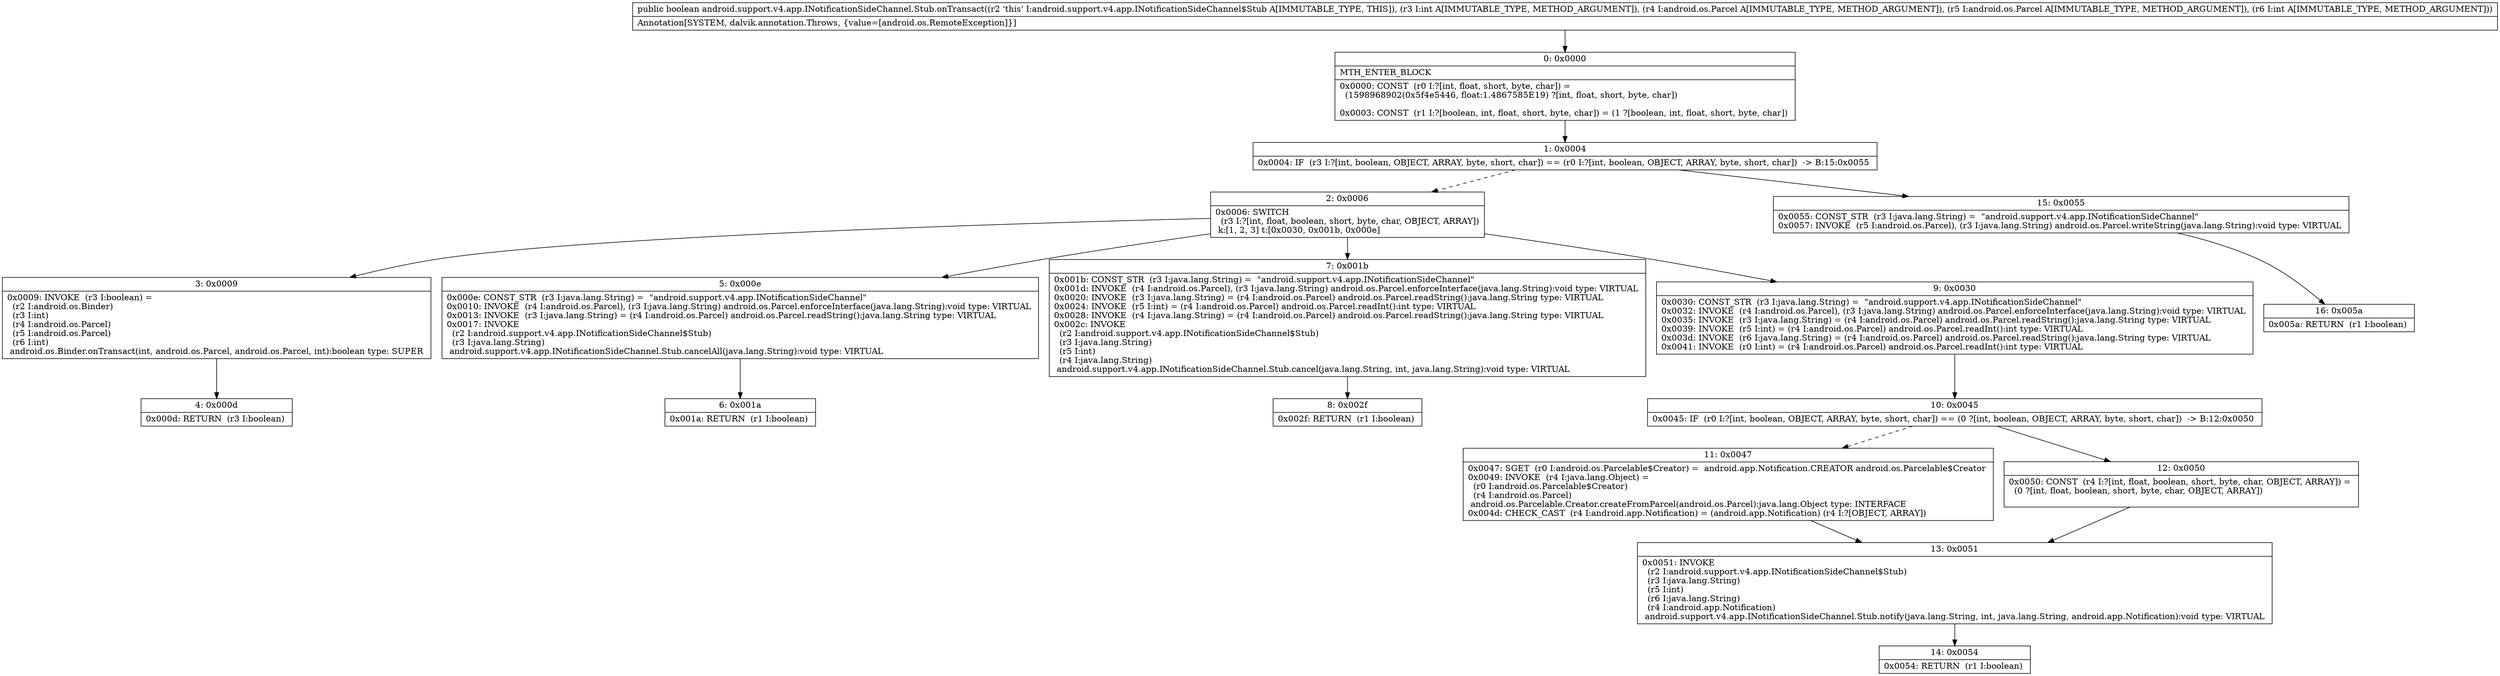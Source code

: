 digraph "CFG forandroid.support.v4.app.INotificationSideChannel.Stub.onTransact(ILandroid\/os\/Parcel;Landroid\/os\/Parcel;I)Z" {
Node_0 [shape=record,label="{0\:\ 0x0000|MTH_ENTER_BLOCK\l|0x0000: CONST  (r0 I:?[int, float, short, byte, char]) = \l  (1598968902(0x5f4e5446, float:1.4867585E19) ?[int, float, short, byte, char])\l \l0x0003: CONST  (r1 I:?[boolean, int, float, short, byte, char]) = (1 ?[boolean, int, float, short, byte, char]) \l}"];
Node_1 [shape=record,label="{1\:\ 0x0004|0x0004: IF  (r3 I:?[int, boolean, OBJECT, ARRAY, byte, short, char]) == (r0 I:?[int, boolean, OBJECT, ARRAY, byte, short, char])  \-\> B:15:0x0055 \l}"];
Node_2 [shape=record,label="{2\:\ 0x0006|0x0006: SWITCH  \l  (r3 I:?[int, float, boolean, short, byte, char, OBJECT, ARRAY])\l k:[1, 2, 3] t:[0x0030, 0x001b, 0x000e] \l}"];
Node_3 [shape=record,label="{3\:\ 0x0009|0x0009: INVOKE  (r3 I:boolean) = \l  (r2 I:android.os.Binder)\l  (r3 I:int)\l  (r4 I:android.os.Parcel)\l  (r5 I:android.os.Parcel)\l  (r6 I:int)\l android.os.Binder.onTransact(int, android.os.Parcel, android.os.Parcel, int):boolean type: SUPER \l}"];
Node_4 [shape=record,label="{4\:\ 0x000d|0x000d: RETURN  (r3 I:boolean) \l}"];
Node_5 [shape=record,label="{5\:\ 0x000e|0x000e: CONST_STR  (r3 I:java.lang.String) =  \"android.support.v4.app.INotificationSideChannel\" \l0x0010: INVOKE  (r4 I:android.os.Parcel), (r3 I:java.lang.String) android.os.Parcel.enforceInterface(java.lang.String):void type: VIRTUAL \l0x0013: INVOKE  (r3 I:java.lang.String) = (r4 I:android.os.Parcel) android.os.Parcel.readString():java.lang.String type: VIRTUAL \l0x0017: INVOKE  \l  (r2 I:android.support.v4.app.INotificationSideChannel$Stub)\l  (r3 I:java.lang.String)\l android.support.v4.app.INotificationSideChannel.Stub.cancelAll(java.lang.String):void type: VIRTUAL \l}"];
Node_6 [shape=record,label="{6\:\ 0x001a|0x001a: RETURN  (r1 I:boolean) \l}"];
Node_7 [shape=record,label="{7\:\ 0x001b|0x001b: CONST_STR  (r3 I:java.lang.String) =  \"android.support.v4.app.INotificationSideChannel\" \l0x001d: INVOKE  (r4 I:android.os.Parcel), (r3 I:java.lang.String) android.os.Parcel.enforceInterface(java.lang.String):void type: VIRTUAL \l0x0020: INVOKE  (r3 I:java.lang.String) = (r4 I:android.os.Parcel) android.os.Parcel.readString():java.lang.String type: VIRTUAL \l0x0024: INVOKE  (r5 I:int) = (r4 I:android.os.Parcel) android.os.Parcel.readInt():int type: VIRTUAL \l0x0028: INVOKE  (r4 I:java.lang.String) = (r4 I:android.os.Parcel) android.os.Parcel.readString():java.lang.String type: VIRTUAL \l0x002c: INVOKE  \l  (r2 I:android.support.v4.app.INotificationSideChannel$Stub)\l  (r3 I:java.lang.String)\l  (r5 I:int)\l  (r4 I:java.lang.String)\l android.support.v4.app.INotificationSideChannel.Stub.cancel(java.lang.String, int, java.lang.String):void type: VIRTUAL \l}"];
Node_8 [shape=record,label="{8\:\ 0x002f|0x002f: RETURN  (r1 I:boolean) \l}"];
Node_9 [shape=record,label="{9\:\ 0x0030|0x0030: CONST_STR  (r3 I:java.lang.String) =  \"android.support.v4.app.INotificationSideChannel\" \l0x0032: INVOKE  (r4 I:android.os.Parcel), (r3 I:java.lang.String) android.os.Parcel.enforceInterface(java.lang.String):void type: VIRTUAL \l0x0035: INVOKE  (r3 I:java.lang.String) = (r4 I:android.os.Parcel) android.os.Parcel.readString():java.lang.String type: VIRTUAL \l0x0039: INVOKE  (r5 I:int) = (r4 I:android.os.Parcel) android.os.Parcel.readInt():int type: VIRTUAL \l0x003d: INVOKE  (r6 I:java.lang.String) = (r4 I:android.os.Parcel) android.os.Parcel.readString():java.lang.String type: VIRTUAL \l0x0041: INVOKE  (r0 I:int) = (r4 I:android.os.Parcel) android.os.Parcel.readInt():int type: VIRTUAL \l}"];
Node_10 [shape=record,label="{10\:\ 0x0045|0x0045: IF  (r0 I:?[int, boolean, OBJECT, ARRAY, byte, short, char]) == (0 ?[int, boolean, OBJECT, ARRAY, byte, short, char])  \-\> B:12:0x0050 \l}"];
Node_11 [shape=record,label="{11\:\ 0x0047|0x0047: SGET  (r0 I:android.os.Parcelable$Creator) =  android.app.Notification.CREATOR android.os.Parcelable$Creator \l0x0049: INVOKE  (r4 I:java.lang.Object) = \l  (r0 I:android.os.Parcelable$Creator)\l  (r4 I:android.os.Parcel)\l android.os.Parcelable.Creator.createFromParcel(android.os.Parcel):java.lang.Object type: INTERFACE \l0x004d: CHECK_CAST  (r4 I:android.app.Notification) = (android.app.Notification) (r4 I:?[OBJECT, ARRAY]) \l}"];
Node_12 [shape=record,label="{12\:\ 0x0050|0x0050: CONST  (r4 I:?[int, float, boolean, short, byte, char, OBJECT, ARRAY]) = \l  (0 ?[int, float, boolean, short, byte, char, OBJECT, ARRAY])\l \l}"];
Node_13 [shape=record,label="{13\:\ 0x0051|0x0051: INVOKE  \l  (r2 I:android.support.v4.app.INotificationSideChannel$Stub)\l  (r3 I:java.lang.String)\l  (r5 I:int)\l  (r6 I:java.lang.String)\l  (r4 I:android.app.Notification)\l android.support.v4.app.INotificationSideChannel.Stub.notify(java.lang.String, int, java.lang.String, android.app.Notification):void type: VIRTUAL \l}"];
Node_14 [shape=record,label="{14\:\ 0x0054|0x0054: RETURN  (r1 I:boolean) \l}"];
Node_15 [shape=record,label="{15\:\ 0x0055|0x0055: CONST_STR  (r3 I:java.lang.String) =  \"android.support.v4.app.INotificationSideChannel\" \l0x0057: INVOKE  (r5 I:android.os.Parcel), (r3 I:java.lang.String) android.os.Parcel.writeString(java.lang.String):void type: VIRTUAL \l}"];
Node_16 [shape=record,label="{16\:\ 0x005a|0x005a: RETURN  (r1 I:boolean) \l}"];
MethodNode[shape=record,label="{public boolean android.support.v4.app.INotificationSideChannel.Stub.onTransact((r2 'this' I:android.support.v4.app.INotificationSideChannel$Stub A[IMMUTABLE_TYPE, THIS]), (r3 I:int A[IMMUTABLE_TYPE, METHOD_ARGUMENT]), (r4 I:android.os.Parcel A[IMMUTABLE_TYPE, METHOD_ARGUMENT]), (r5 I:android.os.Parcel A[IMMUTABLE_TYPE, METHOD_ARGUMENT]), (r6 I:int A[IMMUTABLE_TYPE, METHOD_ARGUMENT]))  | Annotation[SYSTEM, dalvik.annotation.Throws, \{value=[android.os.RemoteException]\}]\l}"];
MethodNode -> Node_0;
Node_0 -> Node_1;
Node_1 -> Node_2[style=dashed];
Node_1 -> Node_15;
Node_2 -> Node_3;
Node_2 -> Node_5;
Node_2 -> Node_7;
Node_2 -> Node_9;
Node_3 -> Node_4;
Node_5 -> Node_6;
Node_7 -> Node_8;
Node_9 -> Node_10;
Node_10 -> Node_11[style=dashed];
Node_10 -> Node_12;
Node_11 -> Node_13;
Node_12 -> Node_13;
Node_13 -> Node_14;
Node_15 -> Node_16;
}


